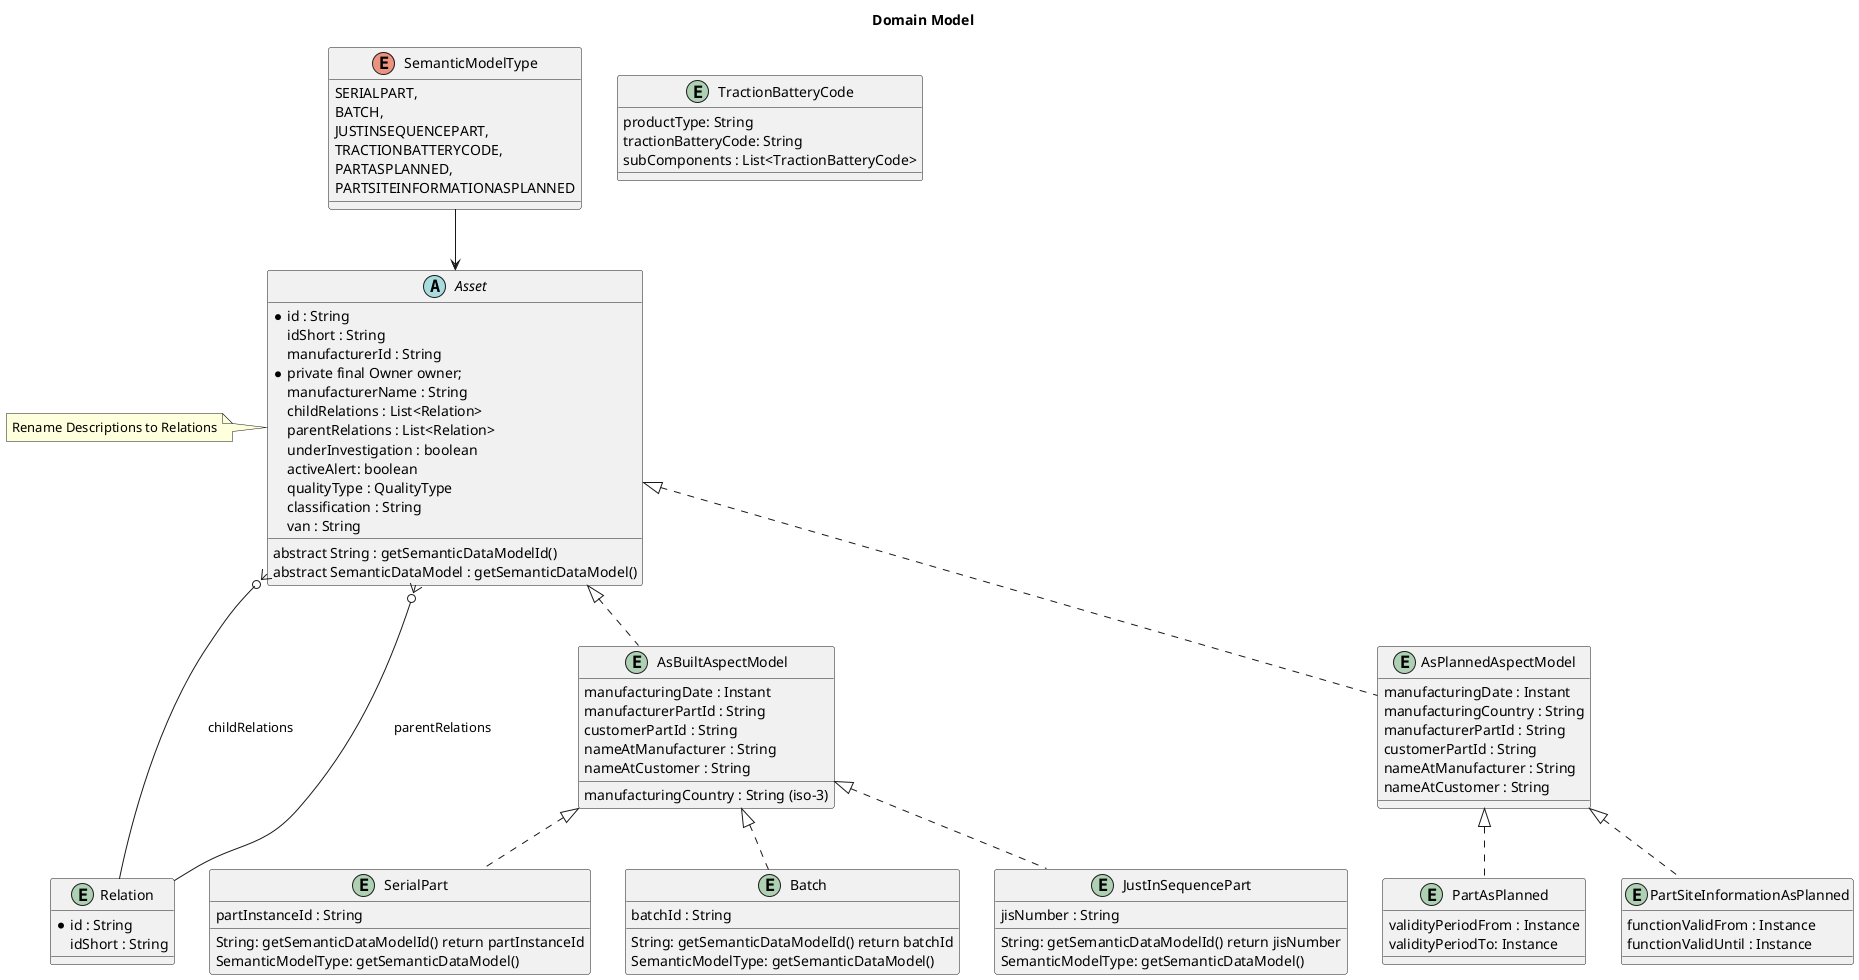 @startuml

title: Domain Model


abstract Asset {
        *   id : String
        idShort : String
        manufacturerId : String
        * private final Owner owner;
        manufacturerName : String
        childRelations : List<Relation>
        parentRelations : List<Relation>
        underInvestigation : boolean
        activeAlert: boolean
        qualityType : QualityType
        classification : String
        van : String
        abstract String : getSemanticDataModelId()
        abstract SemanticDataModel : getSemanticDataModel()
}
note left
    Rename Descriptions to Relations
end note


entity Relation {
       *   id : String
       idShort : String
}

enum SemanticModelType {
    SERIALPART,
    BATCH,
    JUSTINSEQUENCEPART,
    TRACTIONBATTERYCODE,
    PARTASPLANNED,
    PARTSITEINFORMATIONASPLANNED
}


entity AsBuiltAspectModel {
        manufacturingDate : Instant
        manufacturingCountry : String (iso-3)
        manufacturerPartId : String
        customerPartId : String
        nameAtManufacturer : String
        nameAtCustomer : String
}

entity SerialPart {
     partInstanceId : String
     String: getSemanticDataModelId() return partInstanceId
     SemanticModelType: getSemanticDataModel()
}

entity Batch {
     batchId : String
     String: getSemanticDataModelId() return batchId
     SemanticModelType: getSemanticDataModel()
}

entity JustInSequencePart {
     jisNumber : String
     String: getSemanticDataModelId() return jisNumber
     SemanticModelType: getSemanticDataModel()
}

entity TractionBatteryCode {
    productType: String
    tractionBatteryCode: String
    subComponents : List<TractionBatteryCode>
}

entity PartAsPlanned {
/'
    1.0.0
'/
    validityPeriodFrom : Instance
    validityPeriodTo: Instance
}

entity PartSiteInformationAsPlanned {
/'
    1.0.0
    Currently this is not ready for implementing - there is no specification right now.
'/
    functionValidFrom : Instance
    functionValidUntil : Instance
}

entity AsPlannedAspectModel {
        manufacturingDate : Instant
        manufacturingCountry : String
        manufacturerPartId : String
        customerPartId : String
        nameAtManufacturer : String
        nameAtCustomer : String
}

SemanticModelType --> Asset
Asset <|.. AsBuiltAspectModel
Asset <|.. AsPlannedAspectModel

AsBuiltAspectModel <|.. Batch
AsBuiltAspectModel <|.. SerialPart
AsBuiltAspectModel <|.. JustInSequencePart

AsPlannedAspectModel <|.. PartAsPlanned
AsPlannedAspectModel <|.. PartSiteInformationAsPlanned

Asset }o--- Relation : childRelations
Asset }o---  Relation : parentRelations

@enduml
